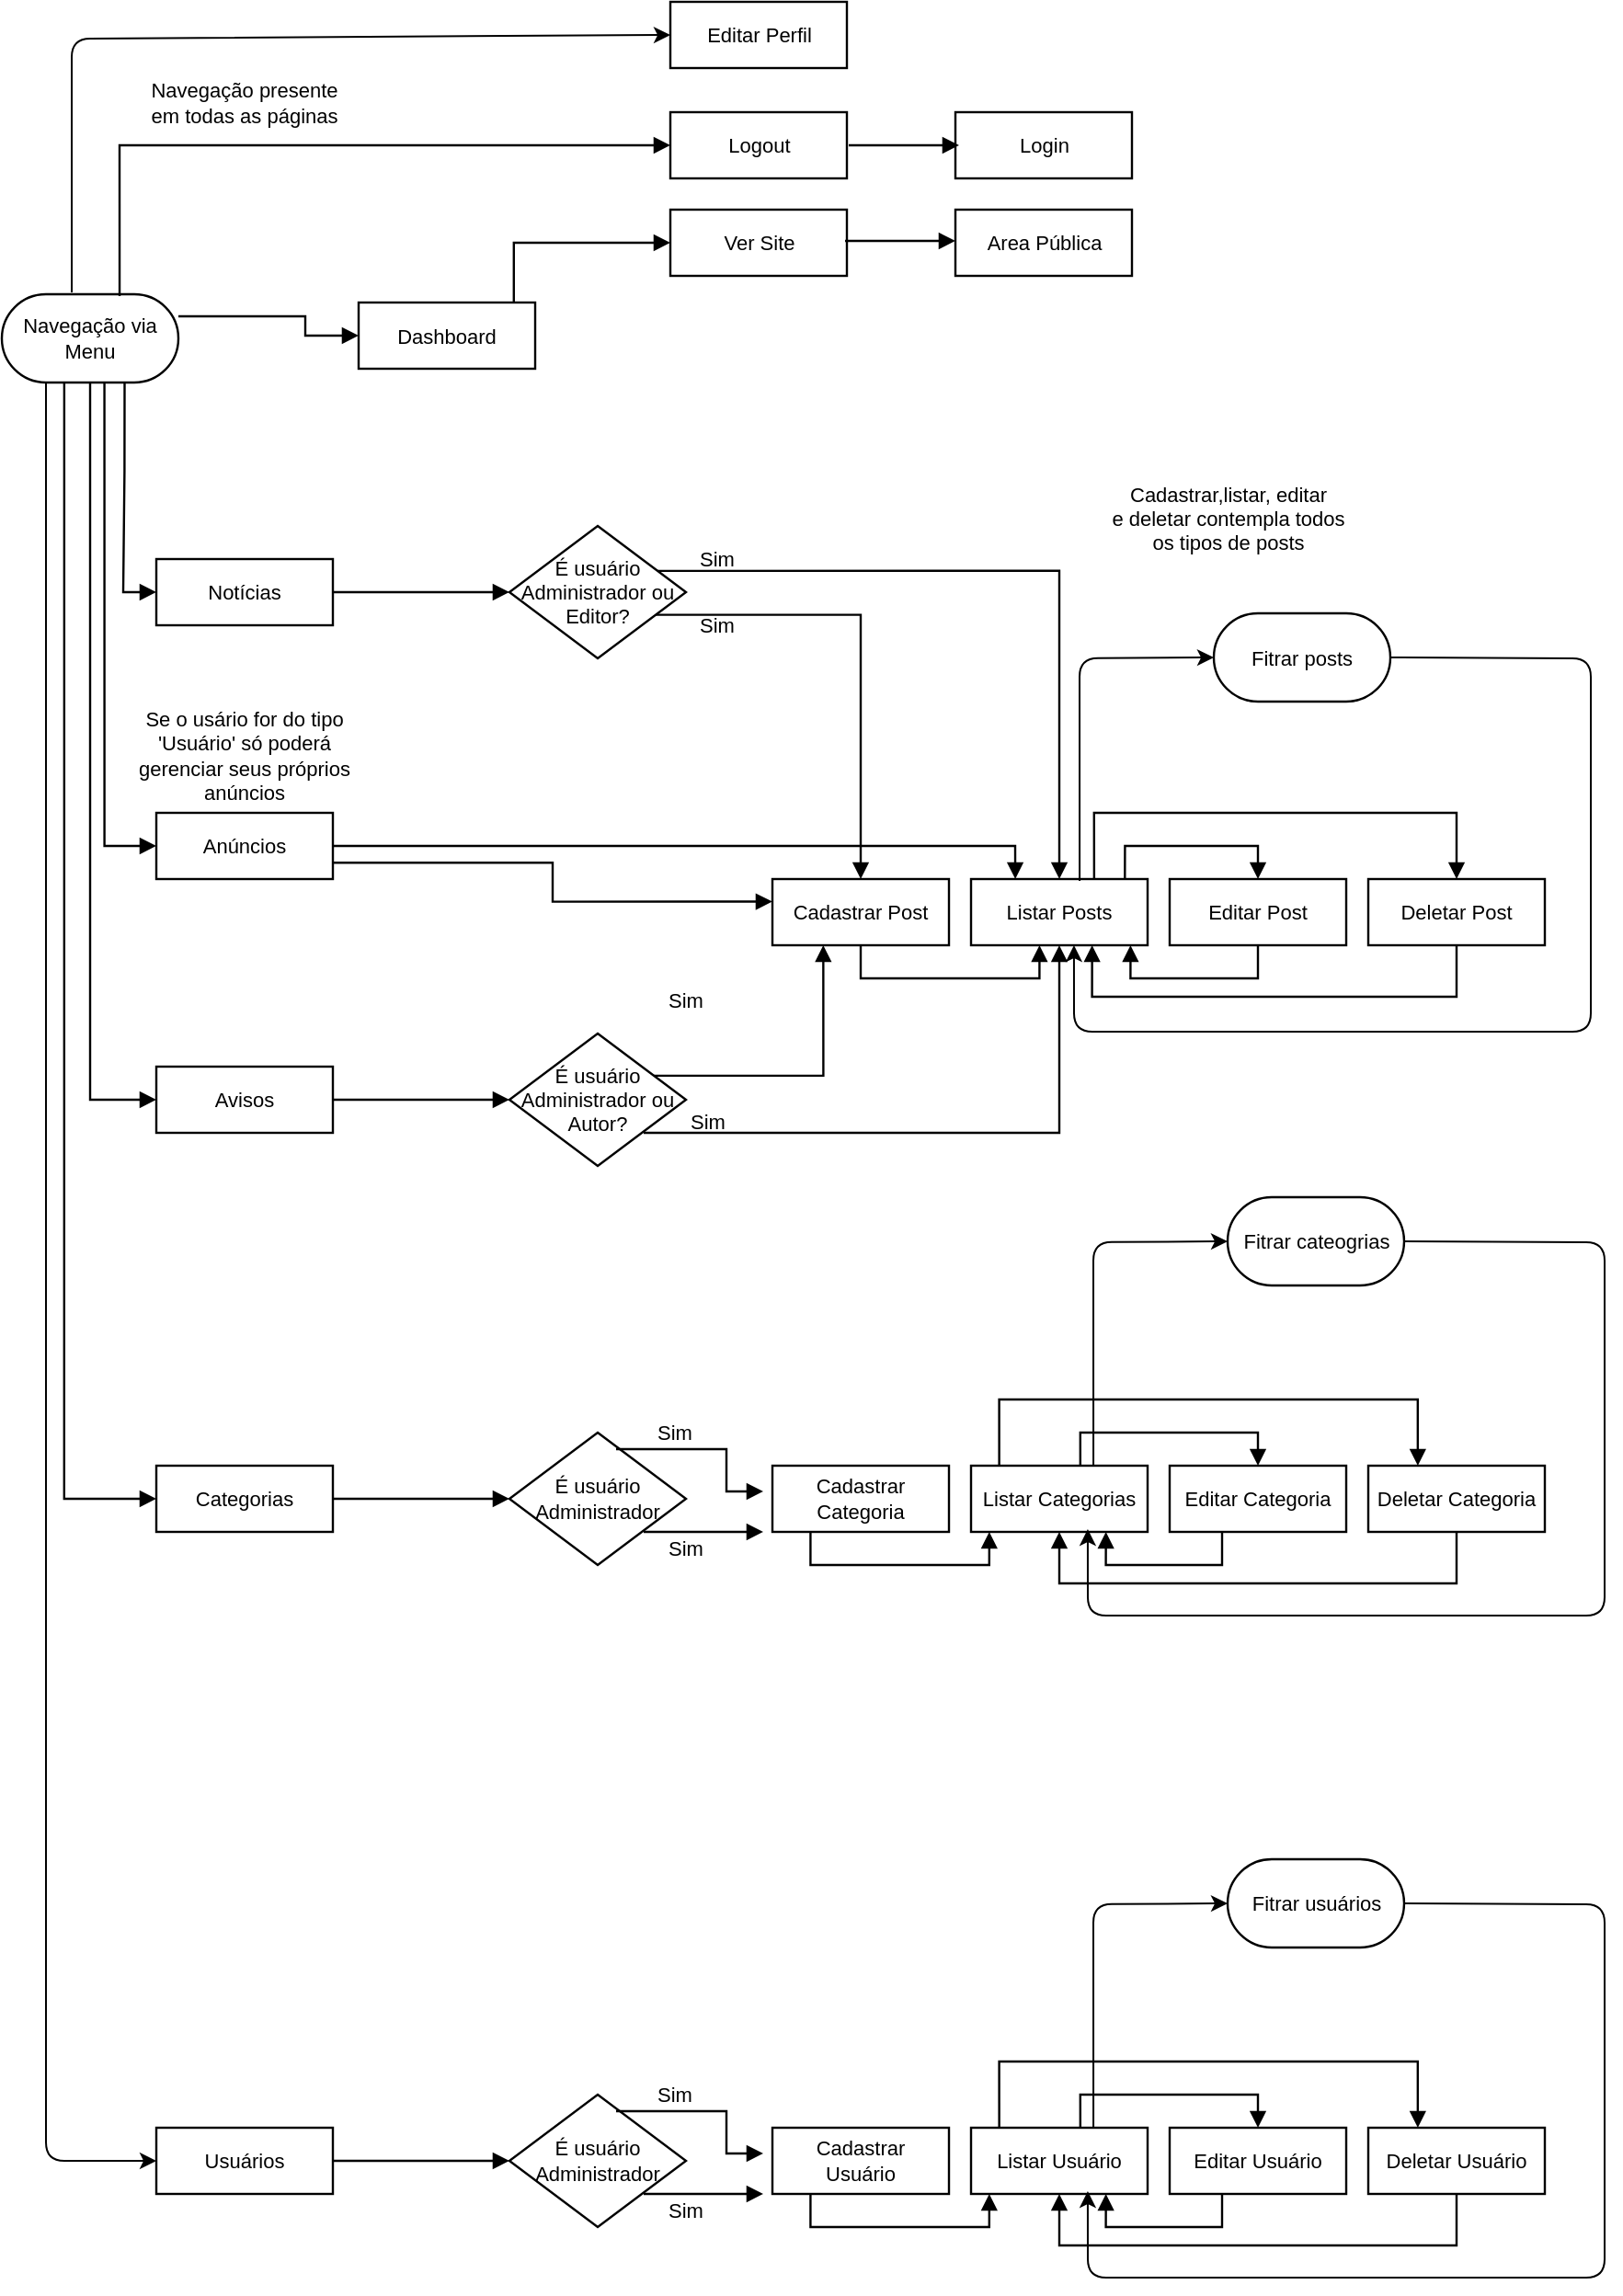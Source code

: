 <mxfile version="12.1.8" type="device" pages="1"><diagram id="WiwHUv_VYzRyofh9j7qb" name="Page-1"><mxGraphModel dx="1408" dy="819" grid="1" gridSize="10" guides="1" tooltips="1" connect="1" arrows="1" fold="1" page="1" pageScale="1" pageWidth="980" pageHeight="1390" math="0" shadow="0"><root><mxCell id="0"/><mxCell id="1" parent="0"/><mxCell id="2oU2vYvm9ZSdH4KB2zjE-16" value="Navegação via Menu" style="html=1;whiteSpace=wrap;rounded=1;arcSize=50;fontSize=11;fontColor=#000000;spacing=5;strokeOpacity=100;strokeWidth=1.2;" vertex="1" parent="1"><mxGeometry x="36" y="299" width="96" height="48" as="geometry"/></mxCell><mxCell id="2oU2vYvm9ZSdH4KB2zjE-17" value="Dashboard" style="html=1;whiteSpace=wrap;;fontSize=11;fontColor=#000000;spacing=5;strokeOpacity=100;strokeWidth=1.2;" vertex="1" parent="1"><mxGeometry x="230" y="303.5" width="96" height="36" as="geometry"/></mxCell><mxCell id="2oU2vYvm9ZSdH4KB2zjE-18" value="Ver Site" style="html=1;whiteSpace=wrap;;fontSize=11;fontColor=#000000;spacing=5;strokeOpacity=100;strokeWidth=1.2;" vertex="1" parent="1"><mxGeometry x="399.5" y="253" width="96" height="36" as="geometry"/></mxCell><mxCell id="2oU2vYvm9ZSdH4KB2zjE-19" value="" style="html=1;jettySize=18;fontSize=11;strokeWidth=1.2;rounded=1;arcSize=0;edgeStyle=orthogonalEdgeStyle;startArrow=none;endArrow=block;endFill=1;exitX=0.892;exitY=-0.017;exitPerimeter=1;entryX=-0.006;entryY=0.5;entryPerimeter=1;" edge="1" parent="1" source="2oU2vYvm9ZSdH4KB2zjE-17" target="2oU2vYvm9ZSdH4KB2zjE-18"><mxGeometry width="100" height="100" relative="1" as="geometry"/></mxCell><mxCell id="2oU2vYvm9ZSdH4KB2zjE-20" value="Logout" style="html=1;whiteSpace=wrap;;fontSize=11;fontColor=#000000;spacing=5;strokeOpacity=100;strokeWidth=1.2;" vertex="1" parent="1"><mxGeometry x="399.5" y="200" width="96" height="36" as="geometry"/></mxCell><mxCell id="2oU2vYvm9ZSdH4KB2zjE-21" value="Notícias" style="html=1;whiteSpace=wrap;;fontSize=11;fontColor=#000000;spacing=5;strokeOpacity=100;strokeWidth=1.2;" vertex="1" parent="1"><mxGeometry x="120" y="443" width="96" height="36" as="geometry"/></mxCell><mxCell id="2oU2vYvm9ZSdH4KB2zjE-22" value="Listar Posts" style="html=1;whiteSpace=wrap;;fontSize=11;fontColor=#000000;spacing=5;strokeOpacity=100;strokeWidth=1.2;" vertex="1" parent="1"><mxGeometry x="563" y="617" width="96" height="36" as="geometry"/></mxCell><mxCell id="2oU2vYvm9ZSdH4KB2zjE-23" value="Cadastrar Post" style="html=1;whiteSpace=wrap;;fontSize=11;fontColor=#000000;spacing=5;strokeOpacity=100;strokeWidth=1.2;" vertex="1" parent="1"><mxGeometry x="455" y="617" width="96" height="36" as="geometry"/></mxCell><mxCell id="2oU2vYvm9ZSdH4KB2zjE-24" value="Editar Post" style="html=1;whiteSpace=wrap;;fontSize=11;fontColor=#000000;spacing=5;strokeOpacity=100;strokeWidth=1.2;" vertex="1" parent="1"><mxGeometry x="671" y="617" width="96" height="36" as="geometry"/></mxCell><mxCell id="2oU2vYvm9ZSdH4KB2zjE-25" value="" style="html=1;jettySize=18;fontSize=11;strokeWidth=1.2;rounded=1;arcSize=0;edgeStyle=orthogonalEdgeStyle;startArrow=none;endArrow=block;endFill=1;exitX=0.846;exitY=0.336;exitPerimeter=1;entryX=0.5;entryY=-0.017;entryPerimeter=1;" edge="1" parent="1" source="2oU2vYvm9ZSdH4KB2zjE-39" target="2oU2vYvm9ZSdH4KB2zjE-22"><mxGeometry width="100" height="100" relative="1" as="geometry"/></mxCell><mxCell id="2oU2vYvm9ZSdH4KB2zjE-26" value="" style="html=1;jettySize=18;fontSize=11;strokeWidth=1.2;rounded=1;arcSize=0;edgeStyle=orthogonalEdgeStyle;startArrow=none;endArrow=block;endFill=1;exitX=0.884;exitY=-0.017;exitPerimeter=1;entryX=0.5;entryY=-0.017;entryPerimeter=1;" edge="1" parent="1" source="2oU2vYvm9ZSdH4KB2zjE-22" target="2oU2vYvm9ZSdH4KB2zjE-24"><mxGeometry width="100" height="100" relative="1" as="geometry"/></mxCell><mxCell id="2oU2vYvm9ZSdH4KB2zjE-27" value="" style="html=1;jettySize=18;fontSize=11;strokeWidth=1.2;rounded=1;arcSize=0;edgeStyle=orthogonalEdgeStyle;startArrow=none;endArrow=block;endFill=1;exitX=0.5;exitY=1.017;exitPerimeter=1;entryX=0.384;entryY=1.017;entryPerimeter=1;" edge="1" parent="1" source="2oU2vYvm9ZSdH4KB2zjE-23" target="2oU2vYvm9ZSdH4KB2zjE-22"><mxGeometry width="100" height="100" relative="1" as="geometry"/></mxCell><mxCell id="2oU2vYvm9ZSdH4KB2zjE-28" value="" style="html=1;jettySize=18;fontSize=11;strokeWidth=1.2;rounded=1;arcSize=0;edgeStyle=orthogonalEdgeStyle;startArrow=none;endArrow=block;endFill=1;exitX=0.5;exitY=1.017;exitPerimeter=1;entryX=0.917;entryY=1.017;entryPerimeter=1;" edge="1" parent="1" source="2oU2vYvm9ZSdH4KB2zjE-24" target="2oU2vYvm9ZSdH4KB2zjE-22"><mxGeometry width="100" height="100" relative="1" as="geometry"/></mxCell><mxCell id="2oU2vYvm9ZSdH4KB2zjE-29" value="Anúncios" style="html=1;whiteSpace=wrap;;fontSize=11;fontColor=#000000;spacing=5;strokeOpacity=100;strokeWidth=1.2;" vertex="1" parent="1"><mxGeometry x="120" y="581" width="96" height="36" as="geometry"/></mxCell><mxCell id="2oU2vYvm9ZSdH4KB2zjE-30" value="Avisos" style="html=1;whiteSpace=wrap;;fontSize=11;fontColor=#000000;spacing=5;strokeOpacity=100;strokeWidth=1.2;" vertex="1" parent="1"><mxGeometry x="120" y="719" width="96" height="36" as="geometry"/></mxCell><mxCell id="2oU2vYvm9ZSdH4KB2zjE-31" value="Cadastrar,listar, editar &lt;br&gt;e deletar contempla todos os tipos de posts" style="html=1;whiteSpace=wrap;;fontSize=11;fontColor=#000000;spacing=5;strokeOpacity=0;fillOpacity=0;fillColor=#ffffff;strokeWidth=1.2;" vertex="1" parent="1"><mxGeometry x="630.5" y="398" width="144" height="45" as="geometry"/></mxCell><mxCell id="2oU2vYvm9ZSdH4KB2zjE-32" value="Deletar Post" style="html=1;whiteSpace=wrap;;fontSize=11;fontColor=#000000;spacing=5;strokeOpacity=100;strokeWidth=1.2;" vertex="1" parent="1"><mxGeometry x="779" y="617" width="96" height="36" as="geometry"/></mxCell><mxCell id="2oU2vYvm9ZSdH4KB2zjE-33" value="" style="html=1;jettySize=18;fontSize=11;strokeWidth=1.2;rounded=1;arcSize=0;edgeStyle=orthogonalEdgeStyle;startArrow=none;endArrow=block;endFill=1;exitX=0.704;exitY=-0.017;exitPerimeter=1;entryX=0.5;entryY=-0.017;entryPerimeter=1;" edge="1" parent="1" source="2oU2vYvm9ZSdH4KB2zjE-22" target="2oU2vYvm9ZSdH4KB2zjE-32"><mxGeometry width="100" height="100" relative="1" as="geometry"><Array as="points"><mxPoint x="630" y="581"/><mxPoint x="827" y="581"/></Array></mxGeometry></mxCell><mxCell id="2oU2vYvm9ZSdH4KB2zjE-34" value="" style="html=1;jettySize=18;fontSize=11;strokeWidth=1.2;rounded=1;arcSize=0;edgeStyle=orthogonalEdgeStyle;startArrow=none;endArrow=block;endFill=1;exitX=0.5;exitY=1.017;exitPerimeter=1;entryX=0.692;entryY=1.017;entryPerimeter=1;" edge="1" parent="1" source="2oU2vYvm9ZSdH4KB2zjE-32" target="2oU2vYvm9ZSdH4KB2zjE-22"><mxGeometry width="100" height="100" relative="1" as="geometry"><Array as="points"><mxPoint x="827" y="681"/><mxPoint x="629" y="681"/></Array></mxGeometry></mxCell><mxCell id="2oU2vYvm9ZSdH4KB2zjE-35" value="" style="html=1;jettySize=18;fontSize=11;strokeWidth=1.2;rounded=1;arcSize=0;edgeStyle=orthogonalEdgeStyle;startArrow=none;endArrow=block;endFill=1;exitX=1;exitY=0.25;entryX=0;entryY=0.5;exitDx=0;exitDy=0;entryDx=0;entryDy=0;" edge="1" parent="1" source="2oU2vYvm9ZSdH4KB2zjE-16" target="2oU2vYvm9ZSdH4KB2zjE-17"><mxGeometry width="100" height="100" relative="1" as="geometry"><mxPoint x="176.5" y="277" as="sourcePoint"/><Array as="points"><mxPoint x="201" y="311"/><mxPoint x="201" y="322"/></Array></mxGeometry></mxCell><mxCell id="2oU2vYvm9ZSdH4KB2zjE-36" value="" style="html=1;jettySize=18;fontSize=11;strokeWidth=1.2;rounded=1;arcSize=0;edgeStyle=orthogonalEdgeStyle;startArrow=none;endArrow=block;endFill=1;exitX=0.7;exitY=1.012;exitPerimeter=1;entryX=-0.006;entryY=0.5;entryPerimeter=1;" edge="1" parent="1" source="2oU2vYvm9ZSdH4KB2zjE-16" target="2oU2vYvm9ZSdH4KB2zjE-21"><mxGeometry width="100" height="100" relative="1" as="geometry"/></mxCell><mxCell id="2oU2vYvm9ZSdH4KB2zjE-37" value="" style="html=1;jettySize=18;fontSize=11;strokeWidth=1.2;rounded=1;arcSize=0;edgeStyle=orthogonalEdgeStyle;startArrow=none;endArrow=block;endFill=1;exitX=0.583;exitY=1.012;exitPerimeter=1;entryX=-0.006;entryY=0.5;entryPerimeter=1;" edge="1" parent="1" source="2oU2vYvm9ZSdH4KB2zjE-16" target="2oU2vYvm9ZSdH4KB2zjE-29"><mxGeometry width="100" height="100" relative="1" as="geometry"/></mxCell><mxCell id="2oU2vYvm9ZSdH4KB2zjE-38" value="" style="html=1;jettySize=18;fontSize=11;strokeWidth=1.2;rounded=1;arcSize=0;edgeStyle=orthogonalEdgeStyle;startArrow=none;endArrow=block;endFill=1;exitX=0.5;exitY=1.012;exitPerimeter=1;entryX=-0.006;entryY=0.5;entryPerimeter=1;" edge="1" parent="1" source="2oU2vYvm9ZSdH4KB2zjE-16" target="2oU2vYvm9ZSdH4KB2zjE-30"><mxGeometry width="100" height="100" relative="1" as="geometry"/></mxCell><mxCell id="2oU2vYvm9ZSdH4KB2zjE-39" value="É usuário Administrador ou Editor?" style="html=1;whiteSpace=wrap;rhombus;fontSize=11;fontColor=#000000;spacing=5;strokeOpacity=100;strokeWidth=1.2;" vertex="1" parent="1"><mxGeometry x="312" y="425" width="96" height="72" as="geometry"/></mxCell><mxCell id="2oU2vYvm9ZSdH4KB2zjE-40" value="" style="html=1;jettySize=18;fontSize=11;strokeWidth=1.2;rounded=1;arcSize=0;edgeStyle=orthogonalEdgeStyle;startArrow=none;endArrow=block;endFill=1;exitX=1.006;exitY=0.5;exitPerimeter=1;entryX=-0.01;entryY=0.5;entryPerimeter=1;" edge="1" parent="1" source="2oU2vYvm9ZSdH4KB2zjE-21" target="2oU2vYvm9ZSdH4KB2zjE-39"><mxGeometry width="100" height="100" relative="1" as="geometry"/></mxCell><mxCell id="2oU2vYvm9ZSdH4KB2zjE-41" value="" style="html=1;jettySize=18;fontSize=11;strokeWidth=1.2;rounded=1;arcSize=0;edgeStyle=orthogonalEdgeStyle;startArrow=none;endArrow=block;endFill=1;exitX=0.836;exitY=0.675;exitPerimeter=1;entryX=0.5;entryY=-0.017;entryPerimeter=1;" edge="1" parent="1" source="2oU2vYvm9ZSdH4KB2zjE-39" target="2oU2vYvm9ZSdH4KB2zjE-23"><mxGeometry width="100" height="100" relative="1" as="geometry"/></mxCell><mxCell id="2oU2vYvm9ZSdH4KB2zjE-42" value="Sim" style="html=1;whiteSpace=wrap;;fontSize=11;fontColor=#000000;spacing=5;strokeOpacity=0;fillOpacity=0;fillColor=#ffffff;strokeWidth=1.2;" vertex="1" parent="1"><mxGeometry x="353" y="425" width="144" height="36" as="geometry"/></mxCell><mxCell id="2oU2vYvm9ZSdH4KB2zjE-43" value="" style="html=1;jettySize=18;fontSize=11;strokeWidth=1.2;rounded=1;arcSize=0;edgeStyle=orthogonalEdgeStyle;startArrow=none;endArrow=block;endFill=1;exitX=0.667;exitY=0.021;exitPerimeter=0;entryX=-0.006;entryY=0.5;entryPerimeter=1;exitDx=0;exitDy=0;" edge="1" parent="1" source="2oU2vYvm9ZSdH4KB2zjE-16" target="2oU2vYvm9ZSdH4KB2zjE-20"><mxGeometry width="100" height="100" relative="1" as="geometry"><mxPoint x="195.5" y="253" as="sourcePoint"/></mxGeometry></mxCell><mxCell id="2oU2vYvm9ZSdH4KB2zjE-44" value="" style="html=1;jettySize=18;fontSize=11;strokeWidth=1.2;rounded=1;arcSize=0;edgeStyle=orthogonalEdgeStyle;startArrow=none;endArrow=block;endFill=1;exitX=1.006;exitY=0.756;exitPerimeter=1;entryX=-0.006;entryY=0.339;entryPerimeter=1;" edge="1" parent="1" source="2oU2vYvm9ZSdH4KB2zjE-29" target="2oU2vYvm9ZSdH4KB2zjE-23"><mxGeometry width="100" height="100" relative="1" as="geometry"/></mxCell><mxCell id="2oU2vYvm9ZSdH4KB2zjE-45" value="" style="html=1;jettySize=18;fontSize=11;strokeWidth=1.2;rounded=1;arcSize=0;edgeStyle=orthogonalEdgeStyle;startArrow=none;endArrow=block;endFill=1;exitX=1.006;exitY=0.5;exitPerimeter=1;entryX=0.242;entryY=-0.017;entryPerimeter=1;" edge="1" parent="1" source="2oU2vYvm9ZSdH4KB2zjE-29" target="2oU2vYvm9ZSdH4KB2zjE-22"><mxGeometry width="100" height="100" relative="1" as="geometry"/></mxCell><mxCell id="2oU2vYvm9ZSdH4KB2zjE-46" value="Sim" style="html=1;whiteSpace=wrap;;fontSize=11;fontColor=#000000;spacing=5;strokeOpacity=0;fillOpacity=0;fillColor=#ffffff;strokeWidth=1.2;" vertex="1" parent="1"><mxGeometry x="353" y="461" width="144" height="36" as="geometry"/></mxCell><mxCell id="2oU2vYvm9ZSdH4KB2zjE-47" value="Se o usário for do tipo 'Usuário' só poderá gerenciar seus próprios anúncios" style="html=1;whiteSpace=wrap;;fontSize=11;fontColor=#000000;spacing=5;strokeOpacity=0;fillOpacity=0;fillColor=#ffffff;strokeWidth=1.2;" vertex="1" parent="1"><mxGeometry x="96" y="520.5" width="144" height="58" as="geometry"/></mxCell><mxCell id="2oU2vYvm9ZSdH4KB2zjE-48" value="É usuário Administrador ou Autor?" style="html=1;whiteSpace=wrap;rhombus;fontSize=11;fontColor=#000000;spacing=5;strokeOpacity=100;strokeWidth=1.2;" vertex="1" parent="1"><mxGeometry x="312" y="701" width="96" height="72" as="geometry"/></mxCell><mxCell id="2oU2vYvm9ZSdH4KB2zjE-49" value="" style="html=1;jettySize=18;fontSize=11;strokeWidth=1.2;rounded=1;arcSize=0;edgeStyle=orthogonalEdgeStyle;startArrow=none;endArrow=block;endFill=1;exitX=1.006;exitY=0.5;exitPerimeter=1;entryX=-0.01;entryY=0.5;entryPerimeter=1;" edge="1" parent="1" source="2oU2vYvm9ZSdH4KB2zjE-30" target="2oU2vYvm9ZSdH4KB2zjE-48"><mxGeometry width="100" height="100" relative="1" as="geometry"/></mxCell><mxCell id="2oU2vYvm9ZSdH4KB2zjE-50" value="" style="html=1;jettySize=18;fontSize=11;strokeWidth=1.2;rounded=1;arcSize=0;edgeStyle=orthogonalEdgeStyle;startArrow=none;endArrow=block;endFill=1;exitX=0.825;exitY=0.315;exitPerimeter=1;entryX=0.281;entryY=1.017;entryPerimeter=1;" edge="1" parent="1" source="2oU2vYvm9ZSdH4KB2zjE-48" target="2oU2vYvm9ZSdH4KB2zjE-23"><mxGeometry width="100" height="100" relative="1" as="geometry"/></mxCell><mxCell id="2oU2vYvm9ZSdH4KB2zjE-51" value="" style="html=1;jettySize=18;fontSize=11;strokeWidth=1.2;rounded=1;arcSize=0;edgeStyle=elbowEdgeStyle;startArrow=none;endArrow=block;endFill=1;entryX=0.5;entryY=1;entryDx=0;entryDy=0;" edge="1" parent="1" target="2oU2vYvm9ZSdH4KB2zjE-22"><mxGeometry width="100" height="100" relative="1" as="geometry"><mxPoint x="385" y="755" as="sourcePoint"/><mxPoint x="560" y="701" as="targetPoint"/><Array as="points"><mxPoint x="611" y="711"/></Array></mxGeometry></mxCell><mxCell id="2oU2vYvm9ZSdH4KB2zjE-52" value="Sim" style="html=1;whiteSpace=wrap;;fontSize=11;fontColor=#000000;spacing=5;strokeOpacity=0;fillOpacity=0;fillColor=#ffffff;strokeWidth=1.2;" vertex="1" parent="1"><mxGeometry x="336" y="665" width="144" height="36" as="geometry"/></mxCell><mxCell id="2oU2vYvm9ZSdH4KB2zjE-53" value="Sim" style="html=1;whiteSpace=wrap;;fontSize=11;fontColor=#000000;spacing=5;strokeOpacity=0;fillOpacity=0;fillColor=#ffffff;strokeWidth=1.2;" vertex="1" parent="1"><mxGeometry x="348" y="731" width="144" height="36" as="geometry"/></mxCell><mxCell id="2oU2vYvm9ZSdH4KB2zjE-54" value="Login" style="html=1;whiteSpace=wrap;;fontSize=11;fontColor=#000000;spacing=5;strokeOpacity=100;strokeWidth=1.2;" vertex="1" parent="1"><mxGeometry x="554.5" y="200" width="96" height="36" as="geometry"/></mxCell><mxCell id="2oU2vYvm9ZSdH4KB2zjE-55" value="" style="html=1;jettySize=18;fontSize=11;strokeWidth=1.2;rounded=1;arcSize=0;edgeStyle=elbowEdgeStyle;startArrow=none;endArrow=block;endFill=1;" edge="1" parent="1"><mxGeometry width="100" height="100" relative="1" as="geometry"><mxPoint x="496.5" y="218" as="sourcePoint"/><mxPoint x="556.5" y="218" as="targetPoint"/></mxGeometry></mxCell><mxCell id="2oU2vYvm9ZSdH4KB2zjE-56" value="Categorias" style="html=1;whiteSpace=wrap;;fontSize=11;fontColor=#000000;spacing=5;strokeOpacity=100;strokeWidth=1.2;" vertex="1" parent="1"><mxGeometry x="120" y="936" width="96" height="36" as="geometry"/></mxCell><mxCell id="2oU2vYvm9ZSdH4KB2zjE-57" value="É usuário Administrador" style="html=1;whiteSpace=wrap;rhombus;fontSize=11;fontColor=#000000;spacing=5;strokeOpacity=100;strokeWidth=1.2;" vertex="1" parent="1"><mxGeometry x="312" y="918" width="96" height="72" as="geometry"/></mxCell><mxCell id="2oU2vYvm9ZSdH4KB2zjE-58" value="" style="html=1;jettySize=18;fontSize=11;strokeWidth=1.2;rounded=1;arcSize=0;edgeStyle=orthogonalEdgeStyle;startArrow=none;endArrow=block;endFill=1;exitX=1.006;exitY=0.5;exitPerimeter=1;entryX=-0.01;entryY=0.5;entryPerimeter=1;" edge="1" parent="1" source="2oU2vYvm9ZSdH4KB2zjE-56" target="2oU2vYvm9ZSdH4KB2zjE-57"><mxGeometry width="100" height="100" relative="1" as="geometry"/></mxCell><mxCell id="2oU2vYvm9ZSdH4KB2zjE-59" value="Cadastrar Categoria" style="html=1;whiteSpace=wrap;;fontSize=11;fontColor=#000000;spacing=5;strokeOpacity=100;strokeWidth=1.2;" vertex="1" parent="1"><mxGeometry x="455" y="936" width="96" height="36" as="geometry"/></mxCell><mxCell id="2oU2vYvm9ZSdH4KB2zjE-60" value="Listar Categorias" style="html=1;whiteSpace=wrap;;fontSize=11;fontColor=#000000;spacing=5;strokeOpacity=100;strokeWidth=1.2;" vertex="1" parent="1"><mxGeometry x="563" y="936" width="96" height="36" as="geometry"/></mxCell><mxCell id="2oU2vYvm9ZSdH4KB2zjE-61" value="Editar Categoria" style="html=1;whiteSpace=wrap;;fontSize=11;fontColor=#000000;spacing=5;strokeOpacity=100;strokeWidth=1.2;" vertex="1" parent="1"><mxGeometry x="671" y="936" width="96" height="36" as="geometry"/></mxCell><mxCell id="2oU2vYvm9ZSdH4KB2zjE-62" value="Deletar Categoria" style="html=1;whiteSpace=wrap;;fontSize=11;fontColor=#000000;spacing=5;strokeOpacity=100;strokeWidth=1.2;" vertex="1" parent="1"><mxGeometry x="779" y="936" width="96" height="36" as="geometry"/></mxCell><mxCell id="2oU2vYvm9ZSdH4KB2zjE-63" value="" style="html=1;jettySize=18;fontSize=11;strokeWidth=1.2;rounded=1;arcSize=0;edgeStyle=elbowEdgeStyle;startArrow=none;endArrow=block;endFill=1;" edge="1" parent="1"><mxGeometry width="100" height="100" relative="1" as="geometry"><mxPoint x="370" y="927" as="sourcePoint"/><mxPoint x="450" y="950" as="targetPoint"/><Array as="points"><mxPoint x="430" y="930"/><mxPoint x="460" y="920"/></Array></mxGeometry></mxCell><mxCell id="2oU2vYvm9ZSdH4KB2zjE-64" value="" style="html=1;jettySize=18;fontSize=11;strokeWidth=1.2;rounded=1;arcSize=0;edgeStyle=elbowEdgeStyle;startArrow=none;endArrow=block;endFill=1;" edge="1" parent="1"><mxGeometry width="100" height="100" relative="1" as="geometry"><mxPoint x="385" y="972" as="sourcePoint"/><mxPoint x="450" y="972" as="targetPoint"/><Array as="points"><mxPoint x="410" y="990"/><mxPoint x="430" y="1010"/></Array></mxGeometry></mxCell><mxCell id="2oU2vYvm9ZSdH4KB2zjE-65" value="" style="html=1;jettySize=18;fontSize=11;strokeWidth=1.2;rounded=1;arcSize=0;edgeStyle=orthogonalEdgeStyle;startArrow=none;endArrow=block;endFill=1;exitX=0.206;exitY=1.017;exitPerimeter=1;entryX=0.09;entryY=1.017;entryPerimeter=1;" edge="1" parent="1" source="2oU2vYvm9ZSdH4KB2zjE-59" target="2oU2vYvm9ZSdH4KB2zjE-60"><mxGeometry width="100" height="100" relative="1" as="geometry"/></mxCell><mxCell id="2oU2vYvm9ZSdH4KB2zjE-66" value="" style="html=1;jettySize=18;fontSize=11;strokeWidth=1.2;rounded=1;arcSize=0;edgeStyle=orthogonalEdgeStyle;startArrow=none;endArrow=block;endFill=1;exitX=0.623;exitY=-0.017;exitPerimeter=1;entryX=0.5;entryY=-0.017;entryPerimeter=1;" edge="1" parent="1" source="2oU2vYvm9ZSdH4KB2zjE-60" target="2oU2vYvm9ZSdH4KB2zjE-61"><mxGeometry width="100" height="100" relative="1" as="geometry"/></mxCell><mxCell id="2oU2vYvm9ZSdH4KB2zjE-67" value="" style="html=1;jettySize=18;fontSize=11;strokeWidth=1.2;rounded=1;arcSize=0;edgeStyle=orthogonalEdgeStyle;startArrow=none;endArrow=block;endFill=1;exitX=0.29;exitY=1.017;exitPerimeter=1;entryX=0.773;entryY=1.017;entryPerimeter=1;" edge="1" parent="1" source="2oU2vYvm9ZSdH4KB2zjE-61" target="2oU2vYvm9ZSdH4KB2zjE-60"><mxGeometry width="100" height="100" relative="1" as="geometry"/></mxCell><mxCell id="2oU2vYvm9ZSdH4KB2zjE-68" value="" style="html=1;jettySize=18;fontSize=11;strokeWidth=1.2;rounded=1;arcSize=0;edgeStyle=orthogonalEdgeStyle;startArrow=none;endArrow=block;endFill=1;exitX=0.148;exitY=-0.017;exitPerimeter=1;entryX=0.273;entryY=-0.017;entryPerimeter=1;" edge="1" parent="1" source="2oU2vYvm9ZSdH4KB2zjE-60" target="2oU2vYvm9ZSdH4KB2zjE-62"><mxGeometry width="100" height="100" relative="1" as="geometry"><Array as="points"><mxPoint x="578" y="900"/><mxPoint x="806" y="900"/></Array></mxGeometry></mxCell><mxCell id="2oU2vYvm9ZSdH4KB2zjE-69" value="" style="html=1;jettySize=18;fontSize=11;strokeWidth=1.2;rounded=1;arcSize=0;edgeStyle=orthogonalEdgeStyle;startArrow=none;endArrow=block;endFill=1;exitX=0.5;exitY=1.017;exitPerimeter=1;entryX=0.5;entryY=1.017;entryPerimeter=1;" edge="1" parent="1" source="2oU2vYvm9ZSdH4KB2zjE-62" target="2oU2vYvm9ZSdH4KB2zjE-60"><mxGeometry width="100" height="100" relative="1" as="geometry"><Array as="points"><mxPoint x="827" y="1000"/><mxPoint x="611" y="1000"/></Array></mxGeometry></mxCell><mxCell id="2oU2vYvm9ZSdH4KB2zjE-70" value="Sim" style="html=1;whiteSpace=wrap;;fontSize=11;fontColor=#000000;spacing=5;strokeOpacity=0;fillOpacity=0;fillColor=#ffffff;strokeWidth=1.2;" vertex="1" parent="1"><mxGeometry x="330" y="909" width="144" height="18" as="geometry"/></mxCell><mxCell id="2oU2vYvm9ZSdH4KB2zjE-71" value="Sim" style="html=1;whiteSpace=wrap;;fontSize=11;fontColor=#000000;spacing=5;strokeOpacity=0;fillOpacity=0;fillColor=#ffffff;strokeWidth=1.2;" vertex="1" parent="1"><mxGeometry x="336" y="972" width="144" height="18" as="geometry"/></mxCell><mxCell id="2oU2vYvm9ZSdH4KB2zjE-72" value="" style="html=1;jettySize=18;fontSize=11;strokeWidth=1.2;rounded=1;arcSize=0;edgeStyle=orthogonalEdgeStyle;startArrow=none;endArrow=block;endFill=1;exitX=0.35;exitY=1.012;exitPerimeter=1;entryX=-0.006;entryY=0.5;entryPerimeter=1;" edge="1" parent="1" source="2oU2vYvm9ZSdH4KB2zjE-16" target="2oU2vYvm9ZSdH4KB2zjE-56"><mxGeometry width="100" height="100" relative="1" as="geometry"/></mxCell><mxCell id="2oU2vYvm9ZSdH4KB2zjE-76" value="Usuários" style="html=1;whiteSpace=wrap;;fontSize=11;fontColor=#000000;spacing=5;strokeOpacity=100;strokeWidth=1.2;" vertex="1" parent="1"><mxGeometry x="120" y="1296" width="96" height="36" as="geometry"/></mxCell><mxCell id="2oU2vYvm9ZSdH4KB2zjE-77" value="É usuário Administrador" style="html=1;whiteSpace=wrap;rhombus;fontSize=11;fontColor=#000000;spacing=5;strokeOpacity=100;strokeWidth=1.2;" vertex="1" parent="1"><mxGeometry x="312" y="1278" width="96" height="72" as="geometry"/></mxCell><mxCell id="2oU2vYvm9ZSdH4KB2zjE-78" value="" style="html=1;jettySize=18;fontSize=11;strokeWidth=1.2;rounded=1;arcSize=0;edgeStyle=orthogonalEdgeStyle;startArrow=none;endArrow=block;endFill=1;exitX=1.006;exitY=0.5;exitPerimeter=1;entryX=-0.01;entryY=0.5;entryPerimeter=1;" edge="1" parent="1" source="2oU2vYvm9ZSdH4KB2zjE-76" target="2oU2vYvm9ZSdH4KB2zjE-77"><mxGeometry width="100" height="100" relative="1" as="geometry"/></mxCell><mxCell id="2oU2vYvm9ZSdH4KB2zjE-79" value="Cadastrar Usuário" style="html=1;whiteSpace=wrap;;fontSize=11;fontColor=#000000;spacing=5;strokeOpacity=100;strokeWidth=1.2;" vertex="1" parent="1"><mxGeometry x="455" y="1296" width="96" height="36" as="geometry"/></mxCell><mxCell id="2oU2vYvm9ZSdH4KB2zjE-80" value="Listar Usuário" style="html=1;whiteSpace=wrap;;fontSize=11;fontColor=#000000;spacing=5;strokeOpacity=100;strokeWidth=1.2;" vertex="1" parent="1"><mxGeometry x="563" y="1296" width="96" height="36" as="geometry"/></mxCell><mxCell id="2oU2vYvm9ZSdH4KB2zjE-81" value="Editar Usuário" style="html=1;whiteSpace=wrap;;fontSize=11;fontColor=#000000;spacing=5;strokeOpacity=100;strokeWidth=1.2;" vertex="1" parent="1"><mxGeometry x="671" y="1296" width="96" height="36" as="geometry"/></mxCell><mxCell id="2oU2vYvm9ZSdH4KB2zjE-82" value="Deletar Usuário" style="html=1;whiteSpace=wrap;;fontSize=11;fontColor=#000000;spacing=5;strokeOpacity=100;strokeWidth=1.2;" vertex="1" parent="1"><mxGeometry x="779" y="1296" width="96" height="36" as="geometry"/></mxCell><mxCell id="2oU2vYvm9ZSdH4KB2zjE-83" value="" style="html=1;jettySize=18;fontSize=11;strokeWidth=1.2;rounded=1;arcSize=0;edgeStyle=elbowEdgeStyle;startArrow=none;endArrow=block;endFill=1;" edge="1" parent="1"><mxGeometry width="100" height="100" relative="1" as="geometry"><mxPoint x="370" y="1287" as="sourcePoint"/><mxPoint x="450" y="1310" as="targetPoint"/><Array as="points"><mxPoint x="430" y="1290"/><mxPoint x="460" y="1280"/></Array></mxGeometry></mxCell><mxCell id="2oU2vYvm9ZSdH4KB2zjE-84" value="" style="html=1;jettySize=18;fontSize=11;strokeWidth=1.2;rounded=1;arcSize=0;edgeStyle=elbowEdgeStyle;startArrow=none;endArrow=block;endFill=1;" edge="1" parent="1"><mxGeometry width="100" height="100" relative="1" as="geometry"><mxPoint x="385" y="1332" as="sourcePoint"/><mxPoint x="450" y="1332" as="targetPoint"/><Array as="points"><mxPoint x="410" y="1350"/><mxPoint x="430" y="1370"/></Array></mxGeometry></mxCell><mxCell id="2oU2vYvm9ZSdH4KB2zjE-85" value="" style="html=1;jettySize=18;fontSize=11;strokeWidth=1.2;rounded=1;arcSize=0;edgeStyle=orthogonalEdgeStyle;startArrow=none;endArrow=block;endFill=1;exitX=0.206;exitY=1.017;exitPerimeter=1;entryX=0.09;entryY=1.017;entryPerimeter=1;" edge="1" parent="1" source="2oU2vYvm9ZSdH4KB2zjE-79" target="2oU2vYvm9ZSdH4KB2zjE-80"><mxGeometry width="100" height="100" relative="1" as="geometry"/></mxCell><mxCell id="2oU2vYvm9ZSdH4KB2zjE-86" value="" style="html=1;jettySize=18;fontSize=11;strokeWidth=1.2;rounded=1;arcSize=0;edgeStyle=orthogonalEdgeStyle;startArrow=none;endArrow=block;endFill=1;exitX=0.623;exitY=-0.017;exitPerimeter=1;entryX=0.5;entryY=-0.017;entryPerimeter=1;" edge="1" parent="1" source="2oU2vYvm9ZSdH4KB2zjE-80" target="2oU2vYvm9ZSdH4KB2zjE-81"><mxGeometry width="100" height="100" relative="1" as="geometry"/></mxCell><mxCell id="2oU2vYvm9ZSdH4KB2zjE-87" value="" style="html=1;jettySize=18;fontSize=11;strokeWidth=1.2;rounded=1;arcSize=0;edgeStyle=orthogonalEdgeStyle;startArrow=none;endArrow=block;endFill=1;exitX=0.29;exitY=1.017;exitPerimeter=1;entryX=0.773;entryY=1.017;entryPerimeter=1;" edge="1" parent="1" source="2oU2vYvm9ZSdH4KB2zjE-81" target="2oU2vYvm9ZSdH4KB2zjE-80"><mxGeometry width="100" height="100" relative="1" as="geometry"/></mxCell><mxCell id="2oU2vYvm9ZSdH4KB2zjE-88" value="" style="html=1;jettySize=18;fontSize=11;strokeWidth=1.2;rounded=1;arcSize=0;edgeStyle=orthogonalEdgeStyle;startArrow=none;endArrow=block;endFill=1;exitX=0.148;exitY=-0.017;exitPerimeter=1;entryX=0.273;entryY=-0.017;entryPerimeter=1;" edge="1" parent="1" source="2oU2vYvm9ZSdH4KB2zjE-80" target="2oU2vYvm9ZSdH4KB2zjE-82"><mxGeometry width="100" height="100" relative="1" as="geometry"><Array as="points"><mxPoint x="578" y="1260"/><mxPoint x="806" y="1260"/></Array></mxGeometry></mxCell><mxCell id="2oU2vYvm9ZSdH4KB2zjE-89" value="" style="html=1;jettySize=18;fontSize=11;strokeWidth=1.2;rounded=1;arcSize=0;edgeStyle=orthogonalEdgeStyle;startArrow=none;endArrow=block;endFill=1;exitX=0.5;exitY=1.017;exitPerimeter=1;entryX=0.5;entryY=1.017;entryPerimeter=1;" edge="1" parent="1" source="2oU2vYvm9ZSdH4KB2zjE-82" target="2oU2vYvm9ZSdH4KB2zjE-80"><mxGeometry width="100" height="100" relative="1" as="geometry"><Array as="points"><mxPoint x="827" y="1360"/><mxPoint x="611" y="1360"/></Array></mxGeometry></mxCell><mxCell id="2oU2vYvm9ZSdH4KB2zjE-90" value="Sim" style="html=1;whiteSpace=wrap;;fontSize=11;fontColor=#000000;spacing=5;strokeOpacity=0;fillOpacity=0;fillColor=#ffffff;strokeWidth=1.2;" vertex="1" parent="1"><mxGeometry x="330" y="1269" width="144" height="18" as="geometry"/></mxCell><mxCell id="2oU2vYvm9ZSdH4KB2zjE-91" value="Sim" style="html=1;whiteSpace=wrap;;fontSize=11;fontColor=#000000;spacing=5;strokeOpacity=0;fillOpacity=0;fillColor=#ffffff;strokeWidth=1.2;" vertex="1" parent="1"><mxGeometry x="336" y="1332" width="144" height="18" as="geometry"/></mxCell><mxCell id="2oU2vYvm9ZSdH4KB2zjE-92" value="" style="endArrow=classic;html=1;entryX=0;entryY=0.5;entryDx=0;entryDy=0;exitX=0.25;exitY=1;exitDx=0;exitDy=0;" edge="1" parent="1" source="2oU2vYvm9ZSdH4KB2zjE-16" target="2oU2vYvm9ZSdH4KB2zjE-76"><mxGeometry width="50" height="50" relative="1" as="geometry"><mxPoint x="50" y="981" as="sourcePoint"/><mxPoint x="100" y="931" as="targetPoint"/><Array as="points"><mxPoint x="60" y="1314"/></Array></mxGeometry></mxCell><mxCell id="2oU2vYvm9ZSdH4KB2zjE-93" value="Editar Perfil" style="html=1;whiteSpace=wrap;;fontSize=11;fontColor=#000000;spacing=5;strokeOpacity=100;strokeWidth=1.2;" vertex="1" parent="1"><mxGeometry x="399.5" y="140" width="96" height="36" as="geometry"/></mxCell><mxCell id="2oU2vYvm9ZSdH4KB2zjE-94" value="" style="endArrow=classic;html=1;exitX=0.396;exitY=-0.021;exitDx=0;exitDy=0;exitPerimeter=0;entryX=0;entryY=0.5;entryDx=0;entryDy=0;" edge="1" parent="1" source="2oU2vYvm9ZSdH4KB2zjE-16" target="2oU2vYvm9ZSdH4KB2zjE-93"><mxGeometry width="50" height="50" relative="1" as="geometry"><mxPoint x="158.54" y="226.984" as="sourcePoint"/><mxPoint x="243.5" y="210" as="targetPoint"/><Array as="points"><mxPoint x="74" y="160"/></Array></mxGeometry></mxCell><mxCell id="2oU2vYvm9ZSdH4KB2zjE-95" value="Area Pública" style="html=1;whiteSpace=wrap;;fontSize=11;fontColor=#000000;spacing=5;strokeOpacity=100;strokeWidth=1.2;" vertex="1" parent="1"><mxGeometry x="554.5" y="253" width="96" height="36" as="geometry"/></mxCell><mxCell id="2oU2vYvm9ZSdH4KB2zjE-96" value="" style="html=1;jettySize=18;fontSize=11;strokeWidth=1.2;rounded=1;arcSize=0;edgeStyle=elbowEdgeStyle;startArrow=none;endArrow=block;endFill=1;" edge="1" parent="1"><mxGeometry width="100" height="100" relative="1" as="geometry"><mxPoint x="494.5" y="270" as="sourcePoint"/><mxPoint x="554.5" y="270" as="targetPoint"/></mxGeometry></mxCell><mxCell id="2oU2vYvm9ZSdH4KB2zjE-97" value="Navegação presente&lt;br&gt;em todas as páginas" style="html=1;whiteSpace=wrap;;fontSize=11;fontColor=#000000;spacing=5;strokeOpacity=0;fillOpacity=0;fillColor=#ffffff;strokeWidth=1.2;" vertex="1" parent="1"><mxGeometry x="99" y="172" width="138" height="46" as="geometry"/></mxCell><mxCell id="2oU2vYvm9ZSdH4KB2zjE-102" value="Fitrar posts" style="html=1;whiteSpace=wrap;rounded=1;arcSize=50;fontSize=11;fontColor=#000000;spacing=5;strokeOpacity=100;strokeWidth=1.2;" vertex="1" parent="1"><mxGeometry x="695" y="472.5" width="96" height="48" as="geometry"/></mxCell><mxCell id="2oU2vYvm9ZSdH4KB2zjE-103" value="" style="endArrow=classic;html=1;entryX=0;entryY=0.5;entryDx=0;entryDy=0;exitX=0.615;exitY=0.028;exitDx=0;exitDy=0;exitPerimeter=0;" edge="1" parent="1" source="2oU2vYvm9ZSdH4KB2zjE-22" target="2oU2vYvm9ZSdH4KB2zjE-102"><mxGeometry width="50" height="50" relative="1" as="geometry"><mxPoint x="630" y="570" as="sourcePoint"/><mxPoint x="680" y="520" as="targetPoint"/><Array as="points"><mxPoint x="622" y="497"/></Array></mxGeometry></mxCell><mxCell id="2oU2vYvm9ZSdH4KB2zjE-104" value="" style="endArrow=classic;html=1;exitX=1;exitY=0.5;exitDx=0;exitDy=0;entryX=0.583;entryY=1;entryDx=0;entryDy=0;entryPerimeter=0;" edge="1" parent="1" source="2oU2vYvm9ZSdH4KB2zjE-102" target="2oU2vYvm9ZSdH4KB2zjE-22"><mxGeometry width="50" height="50" relative="1" as="geometry"><mxPoint x="890" y="740" as="sourcePoint"/><mxPoint x="620" y="660" as="targetPoint"/><Array as="points"><mxPoint x="900" y="497"/><mxPoint x="900" y="700"/><mxPoint x="619" y="700"/></Array></mxGeometry></mxCell><mxCell id="2oU2vYvm9ZSdH4KB2zjE-105" value="Fitrar cateogrias" style="html=1;whiteSpace=wrap;rounded=1;arcSize=50;fontSize=11;fontColor=#000000;spacing=5;strokeOpacity=100;strokeWidth=1.2;" vertex="1" parent="1"><mxGeometry x="702.5" y="790" width="96" height="48" as="geometry"/></mxCell><mxCell id="2oU2vYvm9ZSdH4KB2zjE-106" value="" style="endArrow=classic;html=1;entryX=0;entryY=0.5;entryDx=0;entryDy=0;exitX=0.615;exitY=0.028;exitDx=0;exitDy=0;exitPerimeter=0;" edge="1" parent="1" target="2oU2vYvm9ZSdH4KB2zjE-105"><mxGeometry width="50" height="50" relative="1" as="geometry"><mxPoint x="629.54" y="935.508" as="sourcePoint"/><mxPoint x="687.5" y="837.5" as="targetPoint"/><Array as="points"><mxPoint x="629.5" y="814.5"/></Array></mxGeometry></mxCell><mxCell id="2oU2vYvm9ZSdH4KB2zjE-107" value="" style="endArrow=classic;html=1;exitX=1;exitY=0.5;exitDx=0;exitDy=0;entryX=0.583;entryY=1;entryDx=0;entryDy=0;entryPerimeter=0;" edge="1" parent="1" source="2oU2vYvm9ZSdH4KB2zjE-105"><mxGeometry width="50" height="50" relative="1" as="geometry"><mxPoint x="897.5" y="1057.5" as="sourcePoint"/><mxPoint x="626.468" y="970.5" as="targetPoint"/><Array as="points"><mxPoint x="907.5" y="814.5"/><mxPoint x="907.5" y="1017.5"/><mxPoint x="626.5" y="1017.5"/></Array></mxGeometry></mxCell><mxCell id="2oU2vYvm9ZSdH4KB2zjE-108" value="Fitrar usuários" style="html=1;whiteSpace=wrap;rounded=1;arcSize=50;fontSize=11;fontColor=#000000;spacing=5;strokeOpacity=100;strokeWidth=1.2;" vertex="1" parent="1"><mxGeometry x="702.5" y="1150" width="96" height="48" as="geometry"/></mxCell><mxCell id="2oU2vYvm9ZSdH4KB2zjE-109" value="" style="endArrow=classic;html=1;entryX=0;entryY=0.5;entryDx=0;entryDy=0;exitX=0.615;exitY=0.028;exitDx=0;exitDy=0;exitPerimeter=0;" edge="1" parent="1" target="2oU2vYvm9ZSdH4KB2zjE-108"><mxGeometry width="50" height="50" relative="1" as="geometry"><mxPoint x="629.54" y="1295.508" as="sourcePoint"/><mxPoint x="687.5" y="1197.5" as="targetPoint"/><Array as="points"><mxPoint x="629.5" y="1174.5"/></Array></mxGeometry></mxCell><mxCell id="2oU2vYvm9ZSdH4KB2zjE-110" value="" style="endArrow=classic;html=1;exitX=1;exitY=0.5;exitDx=0;exitDy=0;entryX=0.583;entryY=1;entryDx=0;entryDy=0;entryPerimeter=0;" edge="1" parent="1" source="2oU2vYvm9ZSdH4KB2zjE-108"><mxGeometry width="50" height="50" relative="1" as="geometry"><mxPoint x="897.5" y="1417.5" as="sourcePoint"/><mxPoint x="626.468" y="1330.5" as="targetPoint"/><Array as="points"><mxPoint x="907.5" y="1174.5"/><mxPoint x="907.5" y="1377.5"/><mxPoint x="626.5" y="1377.5"/></Array></mxGeometry></mxCell></root></mxGraphModel></diagram></mxfile>